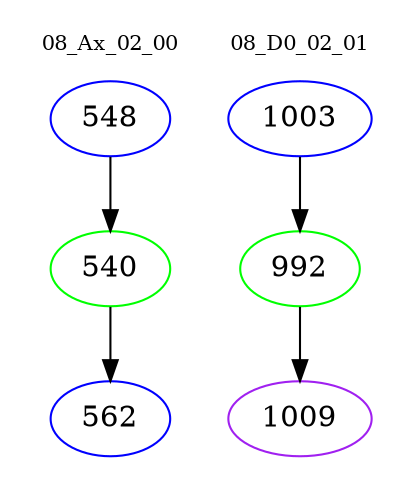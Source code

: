 digraph{
subgraph cluster_0 {
color = white
label = "08_Ax_02_00";
fontsize=10;
T0_548 [label="548", color="blue"]
T0_548 -> T0_540 [color="black"]
T0_540 [label="540", color="green"]
T0_540 -> T0_562 [color="black"]
T0_562 [label="562", color="blue"]
}
subgraph cluster_1 {
color = white
label = "08_D0_02_01";
fontsize=10;
T1_1003 [label="1003", color="blue"]
T1_1003 -> T1_992 [color="black"]
T1_992 [label="992", color="green"]
T1_992 -> T1_1009 [color="black"]
T1_1009 [label="1009", color="purple"]
}
}
